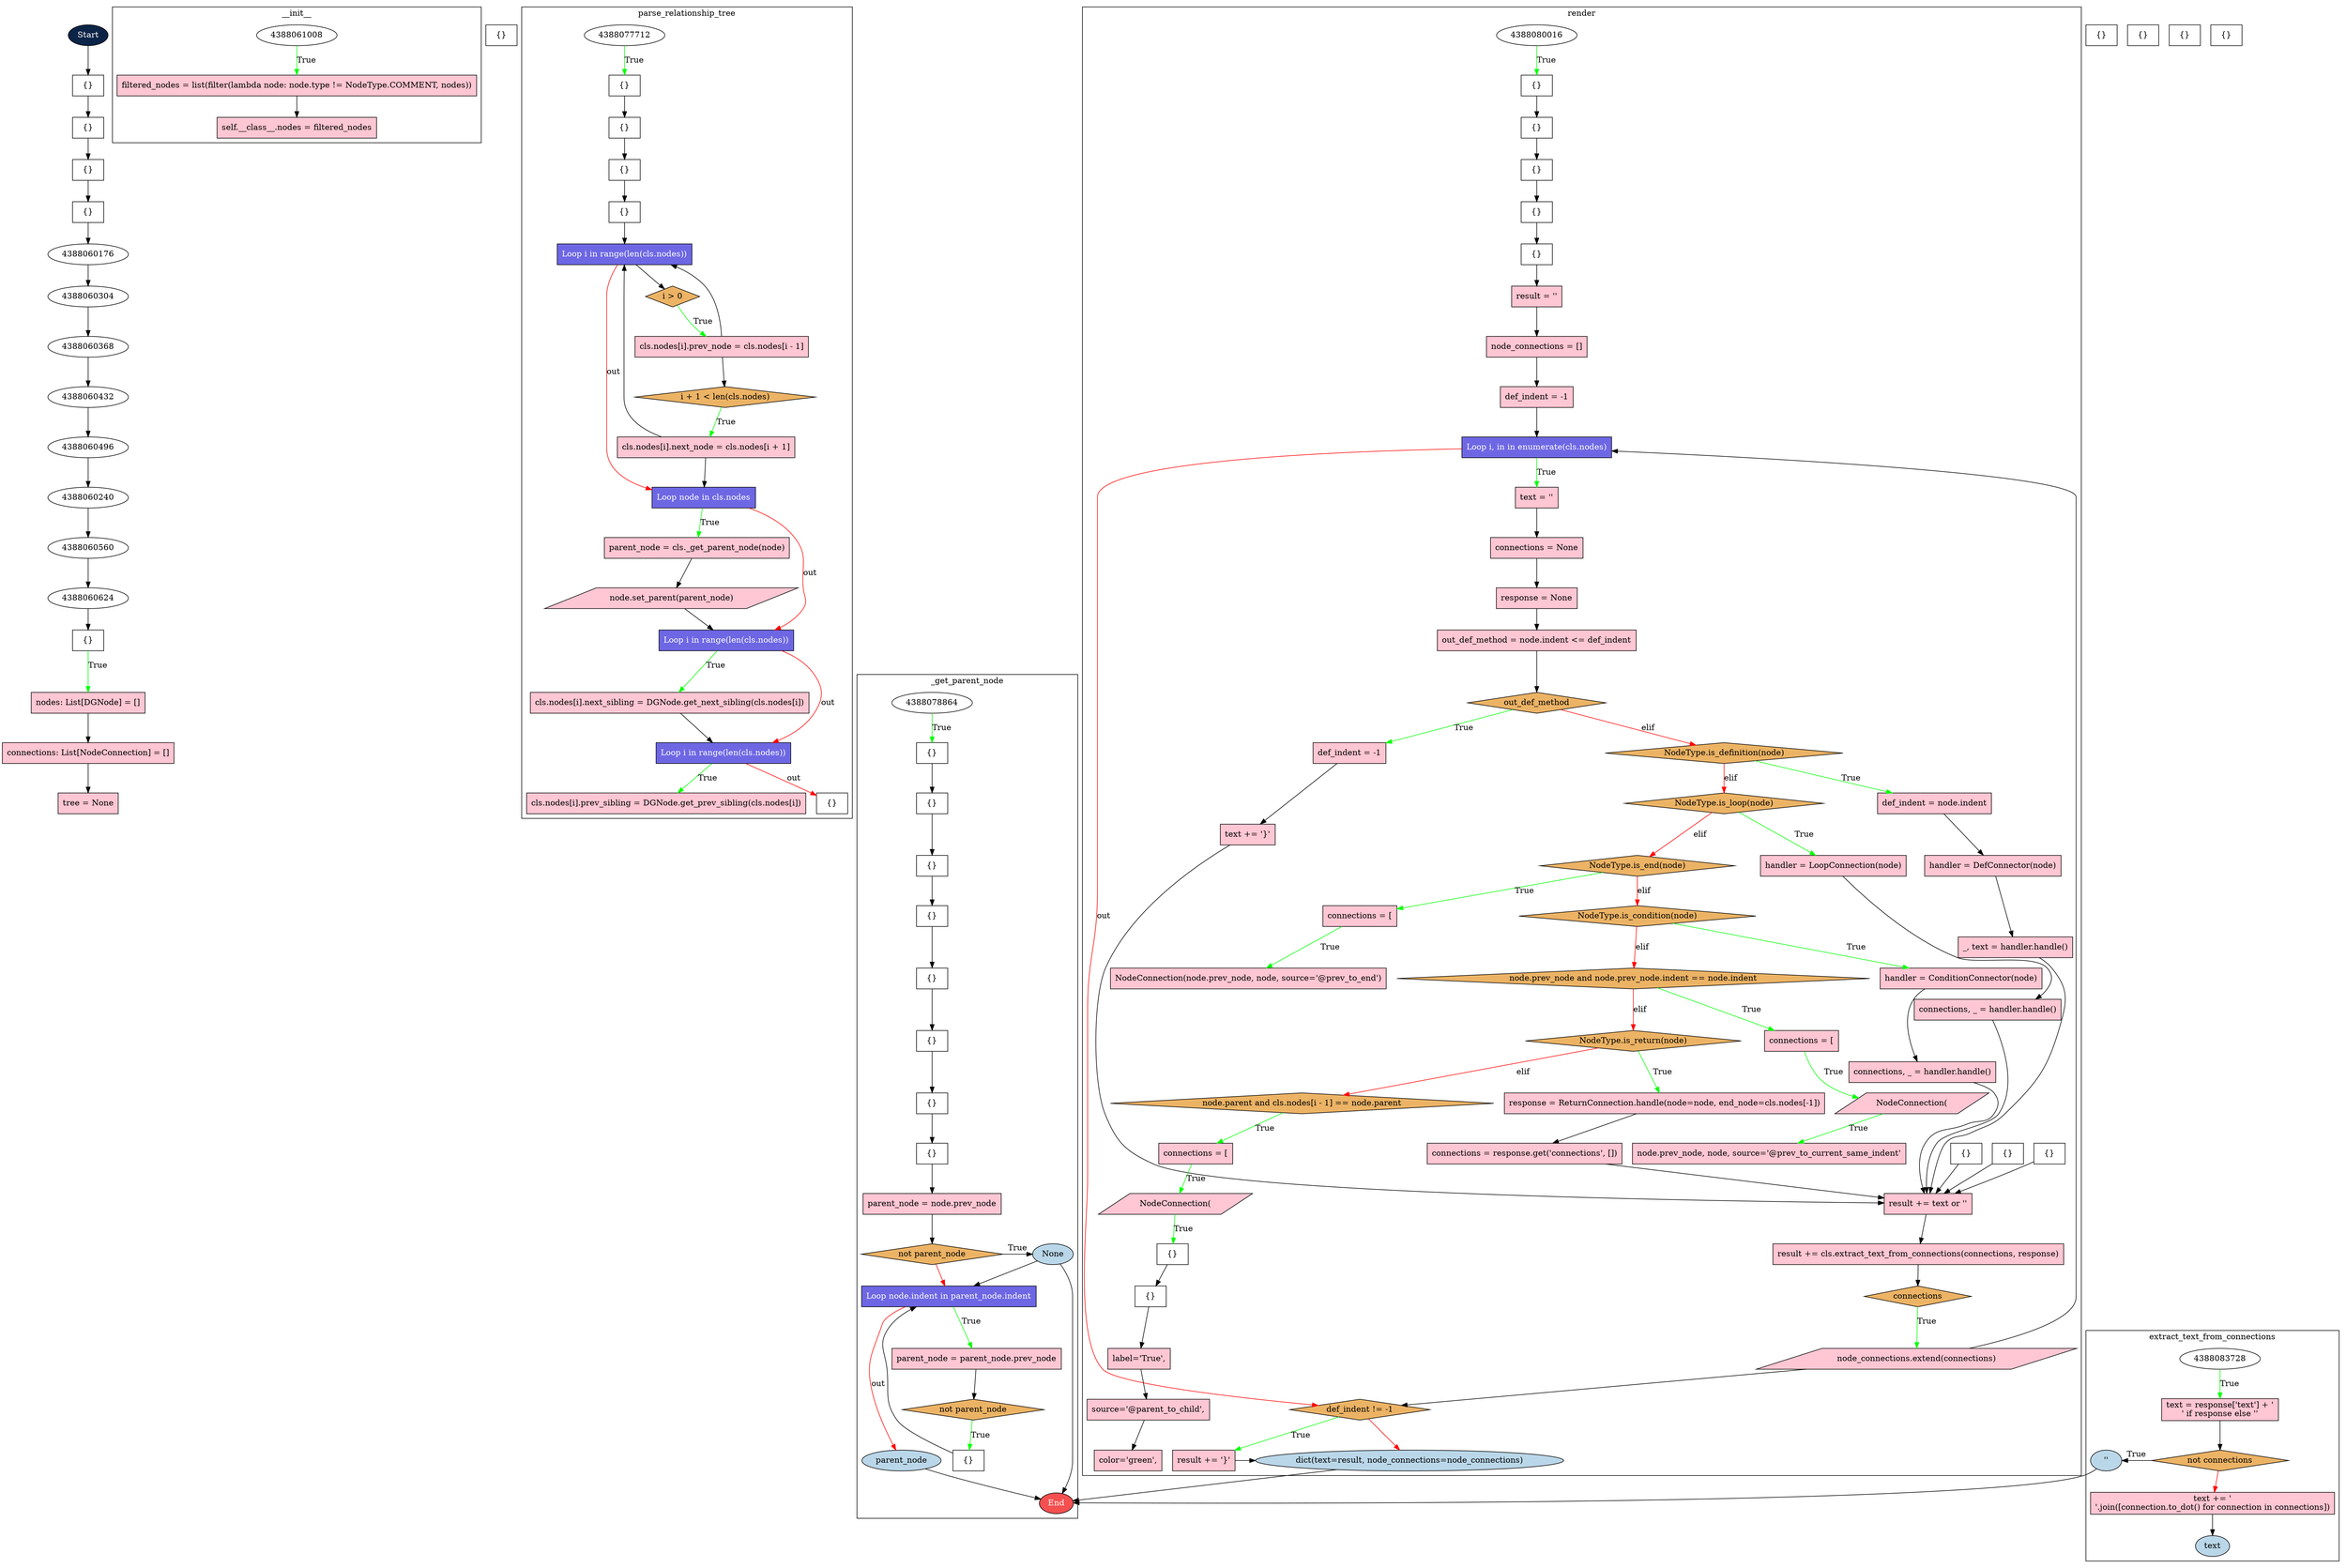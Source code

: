 digraph my_graph {
bgcolor="white"
4388059984 [shape=ellipse] [label="Start"] [type="START"] [style=filled fillcolor="#0B2447" fontcolor=white]
4388059920 [shape=rect] [label="{}"] [type="UNKNOWN"]
4388059664 [shape=rect] [label="{}"] [type="UNKNOWN"]
4388059536 [shape=rect] [label="{}"] [type="UNKNOWN"]
4388060048 [shape=rect] [label="{}"] [type="UNKNOWN"]
4388060752 [shape=rect] [label="{}"] [type="UNKNOWN"]
4388060816 [shape=rect] [label="nodes: List[DGNode] = []"] [type="STATEMENT"] [style=filled fillcolor="#FFC6D3" fontcolor=black]
4388060880 [shape=rect] [label="connections: List[NodeConnection] = []"] [type="STATEMENT"] [style=filled fillcolor="#FFC6D3" fontcolor=black]
4388060944 [shape=rect] [label="tree = None"] [type="STATEMENT"] [style=filled fillcolor="#FFC6D3" fontcolor=black]
4388061008
4388061072 [shape=rect] [label="filtered_nodes = list(filter(lambda node: node.type != NodeType.COMMENT, nodes))"] [type="STATEMENT"] [style=filled fillcolor="#FFC6D3" fontcolor=black]
4388061136 [shape=rect] [label="self.__class__.nodes = filtered_nodes"] [type="STATEMENT"] [style=filled fillcolor="#FFC6D3" fontcolor=black]
4388077648 [shape=rect] [label="{}"] [type="UNKNOWN"]
4388077712
4388077776 [shape=rect] [label="{}"] [type="UNKNOWN"]
4388077840 [shape=rect] [label="{}"] [type="UNKNOWN"]
4388077904 [shape=rect] [label="{}"] [type="UNKNOWN"]
4388077968 [shape=rect] [label="{}"] [type="UNKNOWN"]
4388078032 [shape=rect] [label="Loop i in range(len(cls.nodes))"] [type="LOOP"] [style=filled fillcolor="#6D67E4" fontcolor=white]
4388078096 [shape=diamond] [label="i > 0"] [type="CONDITIONS"] [style=filled fillcolor="#ECB365" fontcolor=black]
4388078160 [shape=rect] [label="cls.nodes[i].prev_node = cls.nodes[i - 1]"] [type="STATEMENT"] [style=filled fillcolor="#FFC6D3" fontcolor=black]
4388078224 [shape=diamond] [label="i + 1 < len(cls.nodes)"] [type="CONDITIONS"] [style=filled fillcolor="#ECB365" fontcolor=black]
4388078288 [shape=rect] [label="cls.nodes[i].next_node = cls.nodes[i + 1]"] [type="STATEMENT"] [style=filled fillcolor="#FFC6D3" fontcolor=black]
4388078352 [shape=rect] [label="Loop node in cls.nodes"] [type="LOOP"] [style=filled fillcolor="#6D67E4" fontcolor=white]
4388078416 [shape=rect] [label="parent_node = cls._get_parent_node(node)"] [type="STATEMENT"] [style=filled fillcolor="#FFC6D3" fontcolor=black]
4388078480 [shape=parallelogram] [label="node.set_parent(parent_node)"] [type="STATEMENT"] [style=filled fillcolor="#FFC6D3" fontcolor=black]
4388078544 [shape=rect] [label="Loop i in range(len(cls.nodes))"] [type="LOOP"] [style=filled fillcolor="#6D67E4" fontcolor=white]
4388078608 [shape=rect] [label="cls.nodes[i].next_sibling = DGNode.get_next_sibling(cls.nodes[i])"] [type="STATEMENT"] [style=filled fillcolor="#FFC6D3" fontcolor=black]
4388078672 [shape=rect] [label="Loop i in range(len(cls.nodes))"] [type="LOOP"] [style=filled fillcolor="#6D67E4" fontcolor=white]
4388078736 [shape=rect] [label="cls.nodes[i].prev_sibling = DGNode.get_prev_sibling(cls.nodes[i])"] [type="STATEMENT"] [style=filled fillcolor="#FFC6D3" fontcolor=black]
4388078800 [shape=rect] [label="{}"] [type="UNKNOWN"]
4388078864
4388078928 [shape=rect] [label="{}"] [type="UNKNOWN"]
4388078992 [shape=rect] [label="{}"] [type="UNKNOWN"]
4388079056 [shape=rect] [label="{}"] [type="UNKNOWN"]
4388079120 [shape=rect] [label="{}"] [type="UNKNOWN"]
4388079184 [shape=rect] [label="{}"] [type="UNKNOWN"]
4388079248 [shape=rect] [label="{}"] [type="UNKNOWN"]
4388079312 [shape=rect] [label="{}"] [type="UNKNOWN"]
4388079376 [shape=rect] [label="{}"] [type="UNKNOWN"]
4388079440 [shape=rect] [label="parent_node = node.prev_node"] [type="STATEMENT"] [style=filled fillcolor="#FFC6D3" fontcolor=black]
4388079504 [shape=diamond] [label="not parent_node"] [type="CONDITIONS"] [style=filled fillcolor="#ECB365" fontcolor=black]
4388079568 [shape=ellipse] [label="None"] [type="RETURN"] [style=filled fillcolor="#BAD7E9" fontcolor=black]
4388079632 [shape=rect] [label="Loop node.indent in parent_node.indent"] [type="LOOP"] [style=filled fillcolor="#6D67E4" fontcolor=white]
4388079696 [shape=rect] [label="parent_node = parent_node.prev_node"] [type="STATEMENT"] [style=filled fillcolor="#FFC6D3" fontcolor=black]
4388079760 [shape=diamond] [label="not parent_node"] [type="CONDITIONS"] [style=filled fillcolor="#ECB365" fontcolor=black]
4388079824 [shape=rect] [label="{}"] [type="UNKNOWN"]
4388079888 [shape=ellipse] [label="parent_node"] [type="RETURN"] [style=filled fillcolor="#BAD7E9" fontcolor=black]
4388079952 [shape=rect] [label="{}"] [type="UNKNOWN"]
4388080016
4388080080 [shape=rect] [label="{}"] [type="UNKNOWN"]
4388080144 [shape=rect] [label="{}"] [type="UNKNOWN"]
4388080208 [shape=rect] [label="{}"] [type="UNKNOWN"]
4388080272 [shape=rect] [label="{}"] [type="UNKNOWN"]
4388080336 [shape=rect] [label="{}"] [type="UNKNOWN"]
4388080400 [shape=rect] [label="result = ''"] [type="STATEMENT"] [style=filled fillcolor="#FFC6D3" fontcolor=black]
4388080464 [shape=rect] [label="node_connections = []"] [type="STATEMENT"] [style=filled fillcolor="#FFC6D3" fontcolor=black]
4388080528 [shape=rect] [label="def_indent = -1"] [type="STATEMENT"] [style=filled fillcolor="#FFC6D3" fontcolor=black]
4388080592 [shape=rect] [label="Loop i, in in enumerate(cls.nodes)"] [type="LOOP"] [style=filled fillcolor="#6D67E4" fontcolor=white]
4388080656 [shape=rect] [label="text = ''"] [type="STATEMENT"] [style=filled fillcolor="#FFC6D3" fontcolor=black]
4388080720 [shape=rect] [label="connections = None"] [type="STATEMENT"] [style=filled fillcolor="#FFC6D3" fontcolor=black]
4388080784 [shape=rect] [label="response = None"] [type="STATEMENT"] [style=filled fillcolor="#FFC6D3" fontcolor=black]
4388080848 [shape=rect] [label="out_def_method = node.indent <= def_indent"] [type="STATEMENT"] [style=filled fillcolor="#FFC6D3" fontcolor=black]
4388080912 [shape=diamond] [label="out_def_method"] [type="CONDITIONS"] [style=filled fillcolor="#ECB365" fontcolor=black]
4388080976 [shape=rect] [label="def_indent = -1"] [type="STATEMENT"] [style=filled fillcolor="#FFC6D3" fontcolor=black]
4388081040 [shape=rect] [label="text += '}'"] [type="STATEMENT"] [style=filled fillcolor="#FFC6D3" fontcolor=black]
4388081104 [shape=diamond] [label="NodeType.is_definition(node)"] [type="CONDITIONS"] [style=filled fillcolor="#ECB365" fontcolor=black]
4388081168 [shape=rect] [label="def_indent = node.indent"] [type="STATEMENT"] [style=filled fillcolor="#FFC6D3" fontcolor=black]
4388081232 [shape=rect] [label="handler = DefConnector(node)"] [type="STATEMENT"] [style=filled fillcolor="#FFC6D3" fontcolor=black]
4388081296 [shape=rect] [label="_, text = handler.handle()"] [type="STATEMENT"] [style=filled fillcolor="#FFC6D3" fontcolor=black]
4388081360 [shape=diamond] [label="NodeType.is_loop(node)"] [type="CONDITIONS"] [style=filled fillcolor="#ECB365" fontcolor=black]
4388081424 [shape=rect] [label="handler = LoopConnection(node)"] [type="STATEMENT"] [style=filled fillcolor="#FFC6D3" fontcolor=black]
4388081488 [shape=rect] [label="connections, _ = handler.handle()"] [type="STATEMENT"] [style=filled fillcolor="#FFC6D3" fontcolor=black]
4388081552 [shape=diamond] [label="NodeType.is_end(node)"] [type="CONDITIONS"] [style=filled fillcolor="#ECB365" fontcolor=black]
4388081616 [shape=rect] [label="connections = ["] [type="STATEMENT"] [style=filled fillcolor="#FFC6D3" fontcolor=black]
4388081680 [shape=rect] [label="NodeConnection(node.prev_node, node, source='@prev_to_end')"] [type="STATEMENT"] [style=filled fillcolor="#FFC6D3" fontcolor=black]
4388081744 [shape=rect] [label="{}"] [type="UNKNOWN"]
4388081808 [shape=diamond] [label="NodeType.is_condition(node)"] [type="CONDITIONS"] [style=filled fillcolor="#ECB365" fontcolor=black]
4388081872 [shape=rect] [label="handler = ConditionConnector(node)"] [type="STATEMENT"] [style=filled fillcolor="#FFC6D3" fontcolor=black]
4388081936 [shape=rect] [label="connections, _ = handler.handle()"] [type="STATEMENT"] [style=filled fillcolor="#FFC6D3" fontcolor=black]
4388082000 [shape=diamond] [label="node.prev_node and node.prev_node.indent == node.indent"] [type="CONDITIONS"] [style=filled fillcolor="#ECB365" fontcolor=black]
4388082064 [shape=rect] [label="connections = ["] [type="STATEMENT"] [style=filled fillcolor="#FFC6D3" fontcolor=black]
4388082128 [shape=parallelogram] [label="NodeConnection("] [type="STATEMENT"] [style=filled fillcolor="#FFC6D3" fontcolor=black]
4388082192 [shape=rect] [label="node.prev_node, node, source='@prev_to_current_same_indent'"] [type="STATEMENT"] [style=filled fillcolor="#FFC6D3" fontcolor=black]
4388082256 [shape=rect] [label="{}"] [type="UNKNOWN"]
4388082320 [shape=rect] [label="{}"] [type="UNKNOWN"]
4388082384 [shape=diamond] [label="NodeType.is_return(node)"] [type="CONDITIONS"] [style=filled fillcolor="#ECB365" fontcolor=black]
4388082448 [shape=rect] [label="response = ReturnConnection.handle(node=node, end_node=cls.nodes[-1])"] [type="STATEMENT"] [style=filled fillcolor="#FFC6D3" fontcolor=black]
4388082512 [shape=rect] [label="connections = response.get('connections', [])"] [type="STATEMENT"] [style=filled fillcolor="#FFC6D3" fontcolor=black]
4388082576 [shape=diamond] [label="node.parent and cls.nodes[i - 1] == node.parent"] [type="CONDITIONS"] [style=filled fillcolor="#ECB365" fontcolor=black]
4388082640 [shape=rect] [label="connections = ["] [type="STATEMENT"] [style=filled fillcolor="#FFC6D3" fontcolor=black]
4388082704 [shape=parallelogram] [label="NodeConnection("] [type="STATEMENT"] [style=filled fillcolor="#FFC6D3" fontcolor=black]
4388082768 [shape=rect] [label="{}"] [type="UNKNOWN"]
4388082832 [shape=rect] [label="{}"] [type="UNKNOWN"]
4388082896 [shape=rect] [label="label='True',"] [type="STATEMENT"] [style=filled fillcolor="#FFC6D3" fontcolor=black]
4388082960 [shape=rect] [label="source='@parent_to_child',"] [type="STATEMENT"] [style=filled fillcolor="#FFC6D3" fontcolor=black]
4388083024 [shape=rect] [label="color='green',"] [type="STATEMENT"] [style=filled fillcolor="#FFC6D3" fontcolor=black]
4388083088 [shape=rect] [label="{}"] [type="UNKNOWN"]
4388083152 [shape=rect] [label="{}"] [type="UNKNOWN"]
4388083216 [shape=rect] [label="result += text or ''"] [type="STATEMENT"] [style=filled fillcolor="#FFC6D3" fontcolor=black]
4388083280 [shape=rect] [label="result += cls.extract_text_from_connections(connections, response)"] [type="STATEMENT"] [style=filled fillcolor="#FFC6D3" fontcolor=black]
4388083344 [shape=diamond] [label="connections"] [type="CONDITIONS"] [style=filled fillcolor="#ECB365" fontcolor=black]
4388083408 [shape=parallelogram] [label="node_connections.extend(connections)"] [type="STATEMENT"] [style=filled fillcolor="#FFC6D3" fontcolor=black]
4388083472 [shape=diamond] [label="def_indent != -1"] [type="CONDITIONS"] [style=filled fillcolor="#ECB365" fontcolor=black]
4388083536 [shape=rect] [label="result += '}'"] [type="STATEMENT"] [style=filled fillcolor="#FFC6D3" fontcolor=black]
4388083600 [shape=ellipse] [label="dict(text=result, node_connections=node_connections)"] [type="RETURN"] [style=filled fillcolor="#BAD7E9" fontcolor=black]
4388083664 [shape=rect] [label="{}"] [type="UNKNOWN"]
4388083728
4388083792 [shape=rect] [label="text = response['text'] + '\n' if response else ''"] [type="STATEMENT"] [style=filled fillcolor="#FFC6D3" fontcolor=black]
4388083856 [shape=diamond] [label="not connections"] [type="CONDITIONS"] [style=filled fillcolor="#ECB365" fontcolor=black]
4388083920 [shape=ellipse] [label="''"] [type="RETURN"] [style=filled fillcolor="#BAD7E9" fontcolor=black]
4388083984 [shape=rect] [label="text += '\n'.join([connection.to_dot() for connection in connections])"] [type="STATEMENT"] [style=filled fillcolor="#FFC6D3" fontcolor=black]
4388084048 [shape=ellipse] [label="text"] [type="RETURN"] [style=filled fillcolor="#BAD7E9" fontcolor=black]
4388084112 [shape=ellipse] [label="End"] [type="END"] [style=filled fillcolor="#F45050" fontcolor=white]
4388059984 -> 4388059920  [source = "@prev_to_current_same_indent : {} ===> ACNode(_info={}, _type='UNKNOWN', _indent=0)"] ;
4388059920 -> 4388059664  [source = "@prev_to_current_same_indent : ACNode(_info={}, _type='UNKNOWN', _indent=0) ===> ACNode(_info={}, _type='UNKNOWN', _indent=0)"] ;
4388059664 -> 4388059536  [source = "@prev_to_current_same_indent : ACNode(_info={}, _type='UNKNOWN', _indent=0) ===> ACNode(_info={}, _type='UNKNOWN', _indent=0)"] ;
4388059536 -> 4388060048  [source = "@prev_to_current_same_indent : ACNode(_info={}, _type='UNKNOWN', _indent=0) ===> ACNode(_info={}, _type='UNKNOWN', _indent=0)"] ;
4388060048 -> 4388060176  [source = "@prev_to_current_same_indent : ACNode(_info={}, _type='UNKNOWN', _indent=0) ===> ACNode(_info={'value': 'from typing import Any, Dict, List, Union'}, _type='IGNORE', _indent=0)"] ;
4388060176 -> 4388060304  [source = "@prev_to_current_same_indent : ACNode(_info={'value': 'from typing import Any, Dict, List, Union'}, _type='IGNORE', _indent=0) ===> ACNode(_info={'value': 'from src.draw_graph.constants.node_types import NodeType'}, _type='IGNORE', _indent=0)"] ;
4388060304 -> 4388060368  [source = "@prev_to_current_same_indent : ACNode(_info={'value': 'from src.draw_graph.constants.node_types import NodeType'}, _type='IGNORE', _indent=0) ===> ACNode(_info={'value': 'from src.draw_graph.models.dg_node import DGNode'}, _type='IGNORE', _indent=0)"] ;
4388060368 -> 4388060432  [source = "@prev_to_current_same_indent : ACNode(_info={'value': 'from src.draw_graph.models.dg_node import DGNode'}, _type='IGNORE', _indent=0) ===> ACNode(_info={'value': 'from src.draw_graph.models.node_connection import NodeConnection'}, _type='IGNORE', _indent=0)"] ;
4388060432 -> 4388060496  [source = "@prev_to_current_same_indent : ACNode(_info={'value': 'from src.draw_graph.models.node_connection import NodeConnection'}, _type='IGNORE', _indent=0) ===> ACNode(_info={'value': 'from src.draw_graph.services.connections.condition_connection import ConditionConnector'}, _type='IGNORE', _indent=0)"] ;
4388060496 -> 4388060240  [source = "@prev_to_current_same_indent : ACNode(_info={'value': 'from src.draw_graph.services.connections.condition_connection import ConditionConnector'}, _type='IGNORE', _indent=0) ===> ACNode(_info={'value': 'from src.draw_graph.services.connections.def_connection import DefConnector'}, _type='IGNORE', _indent=0)"] ;
4388060240 -> 4388060560  [source = "@prev_to_current_same_indent : ACNode(_info={'value': 'from src.draw_graph.services.connections.def_connection import DefConnector'}, _type='IGNORE', _indent=0) ===> ACNode(_info={'value': 'from src.draw_graph.services.connections.loop_connection import LoopConnection'}, _type='IGNORE', _indent=0)"] ;
4388060560 -> 4388060624  [source = "@prev_to_current_same_indent : ACNode(_info={'value': 'from src.draw_graph.services.connections.loop_connection import LoopConnection'}, _type='IGNORE', _indent=0) ===> ACNode(_info={'value': 'from src.draw_graph.services.connections.return_connection import ReturnConnection'}, _type='IGNORE', _indent=0)"] ;
4388060624 -> 4388060752  [source = "@prev_to_current_same_indent : ACNode(_info={'value': 'from src.draw_graph.services.connections.return_connection import ReturnConnection'}, _type='IGNORE', _indent=0) ===> ACNode(_info={}, _type='UNKNOWN', _indent=0)"] ;
4388060752 -> 4388060816 [label = True] [source = "@parent_to_child : ACNode(_info={}, _type='UNKNOWN', _indent=0) ===> ACNode(_info={'type': 'ASSIGN', 'value': 'nodes: List[DGNode] = []'}, _type='STATEMENT', _indent=4)"] [color=green];
4388060816 -> 4388060880  [source = "@prev_to_current_same_indent : ACNode(_info={'type': 'ASSIGN', 'value': 'nodes: List[DGNode] = []'}, _type='STATEMENT', _indent=4) ===> ACNode(_info={'type': 'ASSIGN', 'value': 'connections: List[NodeConnection] = []'}, _type='STATEMENT', _indent=4)"] ;
4388060880 -> 4388060944  [source = "@prev_to_current_same_indent : ACNode(_info={'type': 'ASSIGN', 'value': 'connections: List[NodeConnection] = []'}, _type='STATEMENT', _indent=4) ===> ACNode(_info={'type': 'ASSIGN', 'value': 'tree = None'}, _type='STATEMENT', _indent=4)"] ;
subgraph cluster___init__ {
label = "__init__";
4388061008 -> 4388061072 [label = True] [source = "@parent_to_child : ACNode(_info={'name': '__init__', 'args': ['self']}, _type='DEF', _indent=4) ===> ACNode(_info={'type': 'ASSIGN', 'value': 'filtered_nodes = list(filter(lambda node: node.type != NodeType.COMMENT, nodes))'}, _type='STATEMENT', _indent=8)"] [color=green];
4388061072 -> 4388061136  [source = "@prev_to_current_same_indent : ACNode(_info={'type': 'ASSIGN', 'value': 'filtered_nodes = list(filter(lambda node: node.type != NodeType.COMMENT, nodes))'}, _type='STATEMENT', _indent=8) ===> ACNode(_info={'type': 'ASSIGN', 'value': 'self.__class__.nodes = filtered_nodes'}, _type='STATEMENT', _indent=8)"] ;
}subgraph cluster_parse_relationship_tree {
label = "parse_relationship_tree";
4388077712 -> 4388077776 [label = True] [source = "@parent_to_child : ACNode(_info={'name': 'parse_relationship_tree', 'args': ['cls']}, _type='DEF', _indent=4) ===> ACNode(_info={}, _type='UNKNOWN', _indent=8)"] [color=green];
4388077776 -> 4388077840  [source = "@prev_to_current_same_indent : ACNode(_info={}, _type='UNKNOWN', _indent=8) ===> ACNode(_info={}, _type='UNKNOWN', _indent=8)"] ;
4388077840 -> 4388077904  [source = "@prev_to_current_same_indent : ACNode(_info={}, _type='UNKNOWN', _indent=8) ===> ACNode(_info={}, _type='UNKNOWN', _indent=8)"] ;
4388077904 -> 4388077968  [source = "@prev_to_current_same_indent : ACNode(_info={}, _type='UNKNOWN', _indent=8) ===> ACNode(_info={}, _type='UNKNOWN', _indent=8)"] ;
4388077968 -> 4388078032  [source = "@prev_to_loop : ACNode(_info={}, _type='UNKNOWN', _indent=8) ===> ACNode(_info={'item': 'i', 'list': 'range(len(cls.nodes))'}, _type='LOOP', _indent=8)"] ;

4388078032 -> 4388078352 [label = out] [source = "@loop_to_next : ACNode(_info={'item': 'i', 'list': 'range(len(cls.nodes))'}, _type='LOOP', _indent=8) ===> ACNode(_info={'item': 'node', 'list': 'cls.nodes'}, _type='LOOP', _indent=8)"] [color=red];
4388078032 -> 4388078096  [source = "@if_to_prev_node : ACNode(_info={'item': 'i', 'list': 'range(len(cls.nodes))'}, _type='LOOP', _indent=8) ===> ACNode(_info={'conditions': ['i > 0'], 'type': 'IF'}, _type='CONDITIONS', _indent=12)"] ;

4388078160 -> 4388078032  [source = "@last_child_to_next_sibling : ACNode(_info={'type': 'ASSIGN', 'value': 'cls.nodes[i].prev_node = cls.nodes[i - 1]'}, _type='STATEMENT', _indent=16) ===> ACNode(_info={'item': 'i', 'list': 'range(len(cls.nodes))'}, _type='LOOP', _indent=8)"] ;
4388078096 -> 4388078160 [label = True] [source = "@parent_to_child : ACNode(_info={'conditions': ['i > 0'], 'type': 'IF'}, _type='CONDITIONS', _indent=12) ===> ACNode(_info={'type': 'ASSIGN', 'value': 'cls.nodes[i].prev_node = cls.nodes[i - 1]'}, _type='STATEMENT', _indent=16)"] [color=green];
4388078160 -> 4388078224  [source = "@if_to_prev_node : ACNode(_info={'type': 'ASSIGN', 'value': 'cls.nodes[i].prev_node = cls.nodes[i - 1]'}, _type='STATEMENT', _indent=16) ===> ACNode(_info={'conditions': ['i + 1 < len(cls.nodes)'], 'type': 'IF'}, _type='CONDITIONS', _indent=12)"] ;

4388078288 -> 4388078032  [source = "@last_child_to_next_sibling : ACNode(_info={'type': 'ASSIGN', 'value': 'cls.nodes[i].next_node = cls.nodes[i + 1]'}, _type='STATEMENT', _indent=16) ===> ACNode(_info={'item': 'i', 'list': 'range(len(cls.nodes))'}, _type='LOOP', _indent=8)"] ;
4388078224 -> 4388078288 [label = True] [source = "@parent_to_child : ACNode(_info={'conditions': ['i + 1 < len(cls.nodes)'], 'type': 'IF'}, _type='CONDITIONS', _indent=12) ===> ACNode(_info={'type': 'ASSIGN', 'value': 'cls.nodes[i].next_node = cls.nodes[i + 1]'}, _type='STATEMENT', _indent=16)"] [color=green];
4388078288 -> 4388078352  [source = "@prev_to_loop : ACNode(_info={'type': 'ASSIGN', 'value': 'cls.nodes[i].next_node = cls.nodes[i + 1]'}, _type='STATEMENT', _indent=16) ===> ACNode(_info={'item': 'node', 'list': 'cls.nodes'}, _type='LOOP', _indent=8)"] ;

4388078352 -> 4388078544 [label = out] [source = "@loop_to_next : ACNode(_info={'item': 'node', 'list': 'cls.nodes'}, _type='LOOP', _indent=8) ===> ACNode(_info={'item': 'i', 'list': 'range(len(cls.nodes))'}, _type='LOOP', _indent=8)"] [color=red];
4388078352 -> 4388078416 [label = True] [source = "@parent_to_child : ACNode(_info={'item': 'node', 'list': 'cls.nodes'}, _type='LOOP', _indent=8) ===> ACNode(_info={'type': 'ASSIGN', 'value': 'parent_node = cls._get_parent_node(node)'}, _type='STATEMENT', _indent=12)"] [color=green];
4388078416 -> 4388078480  [source = "@prev_to_current_same_indent : ACNode(_info={'type': 'ASSIGN', 'value': 'parent_node = cls._get_parent_node(node)'}, _type='STATEMENT', _indent=12) ===> ACNode(_info={'type': 'METHOD', 'value': 'node.set_parent(parent_node)'}, _type='STATEMENT', _indent=12)"] ;
4388078480 -> 4388078544  [source = "@prev_to_loop : ACNode(_info={'type': 'METHOD', 'value': 'node.set_parent(parent_node)'}, _type='STATEMENT', _indent=12) ===> ACNode(_info={'item': 'i', 'list': 'range(len(cls.nodes))'}, _type='LOOP', _indent=8)"] ;

4388078544 -> 4388078672 [label = out] [source = "@loop_to_next : ACNode(_info={'item': 'i', 'list': 'range(len(cls.nodes))'}, _type='LOOP', _indent=8) ===> ACNode(_info={'item': 'i', 'list': 'range(len(cls.nodes))'}, _type='LOOP', _indent=8)"] [color=red];
4388078544 -> 4388078608 [label = True] [source = "@parent_to_child : ACNode(_info={'item': 'i', 'list': 'range(len(cls.nodes))'}, _type='LOOP', _indent=8) ===> ACNode(_info={'type': 'ASSIGN', 'value': 'cls.nodes[i].next_sibling = DGNode.get_next_sibling(cls.nodes[i])'}, _type='STATEMENT', _indent=12)"] [color=green];
4388078608 -> 4388078672  [source = "@prev_to_loop : ACNode(_info={'type': 'ASSIGN', 'value': 'cls.nodes[i].next_sibling = DGNode.get_next_sibling(cls.nodes[i])'}, _type='STATEMENT', _indent=12) ===> ACNode(_info={'item': 'i', 'list': 'range(len(cls.nodes))'}, _type='LOOP', _indent=8)"] ;

4388078672 -> 4388078800 [label = out] [source = "@loop_to_next : ACNode(_info={'item': 'i', 'list': 'range(len(cls.nodes))'}, _type='LOOP', _indent=8) ===> ACNode(_info={}, _type='UNKNOWN', _indent=4)"] [color=red];
4388078672 -> 4388078736 [label = True] [source = "@parent_to_child : ACNode(_info={'item': 'i', 'list': 'range(len(cls.nodes))'}, _type='LOOP', _indent=8) ===> ACNode(_info={'type': 'ASSIGN', 'value': 'cls.nodes[i].prev_sibling = DGNode.get_prev_sibling(cls.nodes[i])'}, _type='STATEMENT', _indent=12)"] [color=green];
}subgraph cluster__get_parent_node {
label = "_get_parent_node";
4388078864 -> 4388078928 [label = True] [source = "@parent_to_child : ACNode(_info={'name': '_get_parent_node', 'args': ['cls']}, _type='DEF', _indent=4) ===> ACNode(_info={}, _type='UNKNOWN', _indent=8)"] [color=green];
4388078928 -> 4388078992  [source = "@prev_to_current_same_indent : ACNode(_info={}, _type='UNKNOWN', _indent=8) ===> ACNode(_info={}, _type='UNKNOWN', _indent=8)"] ;
4388078992 -> 4388079056  [source = "@prev_to_current_same_indent : ACNode(_info={}, _type='UNKNOWN', _indent=8) ===> ACNode(_info={}, _type='UNKNOWN', _indent=8)"] ;
4388079056 -> 4388079120  [source = "@prev_to_current_same_indent : ACNode(_info={}, _type='UNKNOWN', _indent=8) ===> ACNode(_info={}, _type='UNKNOWN', _indent=8)"] ;
4388079120 -> 4388079184  [source = "@prev_to_current_same_indent : ACNode(_info={}, _type='UNKNOWN', _indent=8) ===> ACNode(_info={}, _type='UNKNOWN', _indent=8)"] ;
4388079184 -> 4388079248  [source = "@prev_to_current_same_indent : ACNode(_info={}, _type='UNKNOWN', _indent=8) ===> ACNode(_info={}, _type='UNKNOWN', _indent=8)"] ;
4388079248 -> 4388079312  [source = "@prev_to_current_same_indent : ACNode(_info={}, _type='UNKNOWN', _indent=8) ===> ACNode(_info={}, _type='UNKNOWN', _indent=8)"] ;
4388079312 -> 4388079376  [source = "@prev_to_current_same_indent : ACNode(_info={}, _type='UNKNOWN', _indent=8) ===> ACNode(_info={}, _type='UNKNOWN', _indent=8)"] ;
4388079376 -> 4388079440  [source = "@prev_to_current_same_indent : ACNode(_info={}, _type='UNKNOWN', _indent=8) ===> ACNode(_info={'type': 'ASSIGN', 'value': 'parent_node = node.prev_node'}, _type='STATEMENT', _indent=8)"] ;
4388079440 -> 4388079504  [source = "@if_to_prev_node : ACNode(_info={'type': 'ASSIGN', 'value': 'parent_node = node.prev_node'}, _type='STATEMENT', _indent=8) ===> ACNode(_info={'conditions': ['not parent_node'], 'type': 'IF'}, _type='CONDITIONS', _indent=8)"] ;

4388079504 -> 4388079632  [source = "@if_to_next_sibling : ACNode(_info={'conditions': ['not parent_node'], 'type': 'IF'}, _type='CONDITIONS', _indent=8) ===> ACNode(_info={'item': 'node.indent', 'list': 'parent_node.indent'}, _type='LOOP', _indent=8)"] [color=red];
{rank = same; 4388079504; 4388079568;}

4388079568 -> 4388084112  [source = "@return_to_end : ACNode(_info={'name': 'None'}, _type='RETURN', _indent=12) ===> {}"] ;

4388079504 -> 4388079568 [label = True] [source = "@return_2 : ACNode(_info={'conditions': ['not parent_node'], 'type': 'IF'}, _type='CONDITIONS', _indent=8) ===> ACNode(_info={'name': 'None'}, _type='RETURN', _indent=12)"] ;
4388079568 -> 4388079632  [source = "@prev_to_loop : ACNode(_info={'name': 'None'}, _type='RETURN', _indent=12) ===> ACNode(_info={'item': 'node.indent', 'list': 'parent_node.indent'}, _type='LOOP', _indent=8)"] ;

4388079632 -> 4388079888 [label = out] [source = "@loop_to_next : ACNode(_info={'item': 'node.indent', 'list': 'parent_node.indent'}, _type='LOOP', _indent=8) ===> ACNode(_info={'name': 'parent_node'}, _type='RETURN', _indent=8)"] [color=red];
4388079632 -> 4388079696 [label = True] [source = "@parent_to_child : ACNode(_info={'item': 'node.indent', 'list': 'parent_node.indent'}, _type='LOOP', _indent=8) ===> ACNode(_info={'type': 'ASSIGN', 'value': 'parent_node = parent_node.prev_node'}, _type='STATEMENT', _indent=12)"] [color=green];
4388079696 -> 4388079760  [source = "@if_to_prev_node : ACNode(_info={'type': 'ASSIGN', 'value': 'parent_node = parent_node.prev_node'}, _type='STATEMENT', _indent=12) ===> ACNode(_info={'conditions': ['not parent_node'], 'type': 'IF'}, _type='CONDITIONS', _indent=12)"] ;

4388079824 -> 4388079632  [source = "@last_child_to_next_sibling : ACNode(_info={}, _type='UNKNOWN', _indent=16) ===> ACNode(_info={'item': 'node.indent', 'list': 'parent_node.indent'}, _type='LOOP', _indent=8)"] ;
4388079760 -> 4388079824 [label = True] [source = "@parent_to_child : ACNode(_info={'conditions': ['not parent_node'], 'type': 'IF'}, _type='CONDITIONS', _indent=12) ===> ACNode(_info={}, _type='UNKNOWN', _indent=16)"] [color=green];
{rank = same; 4388079824; 4388079888;}

4388079888 -> 4388084112  [source = "@return_to_end : ACNode(_info={'name': 'parent_node'}, _type='RETURN', _indent=8) ===> {}"] ;
}subgraph cluster_render {
label = "render";
4388080016 -> 4388080080 [label = True] [source = "@parent_to_child : ACNode(_info={'name': 'render', 'args': ['cls']}, _type='DEF', _indent=4) ===> ACNode(_info={}, _type='UNKNOWN', _indent=8)"] [color=green];
4388080080 -> 4388080144  [source = "@prev_to_current_same_indent : ACNode(_info={}, _type='UNKNOWN', _indent=8) ===> ACNode(_info={}, _type='UNKNOWN', _indent=8)"] ;
4388080144 -> 4388080208  [source = "@prev_to_current_same_indent : ACNode(_info={}, _type='UNKNOWN', _indent=8) ===> ACNode(_info={}, _type='UNKNOWN', _indent=8)"] ;
4388080208 -> 4388080272  [source = "@prev_to_current_same_indent : ACNode(_info={}, _type='UNKNOWN', _indent=8) ===> ACNode(_info={}, _type='UNKNOWN', _indent=8)"] ;
4388080272 -> 4388080336  [source = "@prev_to_current_same_indent : ACNode(_info={}, _type='UNKNOWN', _indent=8) ===> ACNode(_info={}, _type='UNKNOWN', _indent=8)"] ;
4388080336 -> 4388080400  [source = "@prev_to_current_same_indent : ACNode(_info={}, _type='UNKNOWN', _indent=8) ===> ACNode(_info={'type': 'ASSIGN', 'value': 'result = '''}, _type='STATEMENT', _indent=8)"] ;
4388080400 -> 4388080464  [source = "@prev_to_current_same_indent : ACNode(_info={'type': 'ASSIGN', 'value': 'result = '''}, _type='STATEMENT', _indent=8) ===> ACNode(_info={'type': 'ASSIGN', 'value': 'node_connections = []'}, _type='STATEMENT', _indent=8)"] ;
4388080464 -> 4388080528  [source = "@prev_to_current_same_indent : ACNode(_info={'type': 'ASSIGN', 'value': 'node_connections = []'}, _type='STATEMENT', _indent=8) ===> ACNode(_info={'type': 'ASSIGN', 'value': 'def_indent = -1'}, _type='STATEMENT', _indent=8)"] ;
4388080528 -> 4388080592  [source = "@prev_to_loop : ACNode(_info={'type': 'ASSIGN', 'value': 'def_indent = -1'}, _type='STATEMENT', _indent=8) ===> ACNode(_info={'item': 'i,', 'list': 'in enumerate(cls.nodes)'}, _type='LOOP', _indent=8)"] ;

4388080592 -> 4388083472 [label = out] [source = "@loop_to_next : ACNode(_info={'item': 'i,', 'list': 'in enumerate(cls.nodes)'}, _type='LOOP', _indent=8) ===> ACNode(_info={'conditions': ['def_indent != -1'], 'type': 'IF'}, _type='CONDITIONS', _indent=8)"] [color=red];
4388080592 -> 4388080656 [label = True] [source = "@parent_to_child : ACNode(_info={'item': 'i,', 'list': 'in enumerate(cls.nodes)'}, _type='LOOP', _indent=8) ===> ACNode(_info={'type': 'ASSIGN', 'value': 'text = '''}, _type='STATEMENT', _indent=12)"] [color=green];
4388080656 -> 4388080720  [source = "@prev_to_current_same_indent : ACNode(_info={'type': 'ASSIGN', 'value': 'text = '''}, _type='STATEMENT', _indent=12) ===> ACNode(_info={'type': 'ASSIGN', 'value': 'connections = None'}, _type='STATEMENT', _indent=12)"] ;
4388080720 -> 4388080784  [source = "@prev_to_current_same_indent : ACNode(_info={'type': 'ASSIGN', 'value': 'connections = None'}, _type='STATEMENT', _indent=12) ===> ACNode(_info={'type': 'ASSIGN', 'value': 'response = None'}, _type='STATEMENT', _indent=12)"] ;
4388080784 -> 4388080848  [source = "@prev_to_current_same_indent : ACNode(_info={'type': 'ASSIGN', 'value': 'response = None'}, _type='STATEMENT', _indent=12) ===> ACNode(_info={'type': 'ASSIGN', 'value': 'out_def_method = node.indent <= def_indent'}, _type='STATEMENT', _indent=12)"] ;
4388080848 -> 4388080912  [source = "@if_to_prev_node : ACNode(_info={'type': 'ASSIGN', 'value': 'out_def_method = node.indent <= def_indent'}, _type='STATEMENT', _indent=12) ===> ACNode(_info={'conditions': ['out_def_method'], 'type': 'IF'}, _type='CONDITIONS', _indent=12)"] ;

4388080912 -> 4388081104 [label = elif] [source = "@if_or_if_to_elif : ACNode(_info={'conditions': ['out_def_method'], 'type': 'IF'}, _type='CONDITIONS', _indent=12) ===> ACNode(_info={'conditions': ['NodeType.is_definition(node)'], 'type': 'ELIF'}, _type='CONDITIONS', _indent=12)"] [color=red];

4388081104 -> 4388081360 [label = elif] [source = "@if_or_if_to_elif : ACNode(_info={'conditions': ['NodeType.is_definition(node)'], 'type': 'ELIF'}, _type='CONDITIONS', _indent=12) ===> ACNode(_info={'conditions': ['NodeType.is_loop(node)'], 'type': 'ELIF'}, _type='CONDITIONS', _indent=12)"] [color=red];

4388081360 -> 4388081552 [label = elif] [source = "@if_or_if_to_elif : ACNode(_info={'conditions': ['NodeType.is_loop(node)'], 'type': 'ELIF'}, _type='CONDITIONS', _indent=12) ===> ACNode(_info={'conditions': ['NodeType.is_end(node)'], 'type': 'ELIF'}, _type='CONDITIONS', _indent=12)"] [color=red];

4388081552 -> 4388081808 [label = elif] [source = "@if_or_if_to_elif : ACNode(_info={'conditions': ['NodeType.is_end(node)'], 'type': 'ELIF'}, _type='CONDITIONS', _indent=12) ===> ACNode(_info={'conditions': ['NodeType.is_condition(node)'], 'type': 'ELIF'}, _type='CONDITIONS', _indent=12)"] [color=red];

4388081808 -> 4388082000 [label = elif] [source = "@if_or_if_to_elif : ACNode(_info={'conditions': ['NodeType.is_condition(node)'], 'type': 'ELIF'}, _type='CONDITIONS', _indent=12) ===> ACNode(_info={'conditions': ['node.prev_node and node.prev_node.indent == node.indent'], 'type': 'ELIF'}, _type='CONDITIONS', _indent=12)"] [color=red];

4388082000 -> 4388082384 [label = elif] [source = "@if_or_if_to_elif : ACNode(_info={'conditions': ['node.prev_node and node.prev_node.indent == node.indent'], 'type': 'ELIF'}, _type='CONDITIONS', _indent=12) ===> ACNode(_info={'conditions': ['NodeType.is_return(node)'], 'type': 'ELIF'}, _type='CONDITIONS', _indent=12)"] [color=red];

4388082384 -> 4388082576 [label = elif] [source = "@if_or_if_to_elif : ACNode(_info={'conditions': ['NodeType.is_return(node)'], 'type': 'ELIF'}, _type='CONDITIONS', _indent=12) ===> ACNode(_info={'conditions': ['node.parent and cls.nodes[i - 1] == node.parent'], 'type': 'ELIF'}, _type='CONDITIONS', _indent=12)"] [color=red];

4388081040 -> 4388083216  [source = "@last_child_to_next_sibling : ACNode(_info={'type': 'ASSIGN', 'value': 'text += '}''}, _type='STATEMENT', _indent=16) ===> ACNode(_info={'type': 'ASSIGN', 'value': 'result += text or '''}, _type='STATEMENT', _indent=12)"] ;
4388080912 -> 4388080976 [label = True] [source = "@parent_to_child : ACNode(_info={'conditions': ['out_def_method'], 'type': 'IF'}, _type='CONDITIONS', _indent=12) ===> ACNode(_info={'type': 'ASSIGN', 'value': 'def_indent = -1'}, _type='STATEMENT', _indent=16)"] [color=green];
4388080976 -> 4388081040  [source = "@prev_to_current_same_indent : ACNode(_info={'type': 'ASSIGN', 'value': 'def_indent = -1'}, _type='STATEMENT', _indent=16) ===> ACNode(_info={'type': 'ASSIGN', 'value': 'text += '}''}, _type='STATEMENT', _indent=16)"] ;
4388081296 -> 4388083216  [source = "@last_child_to_next_sibling : ACNode(_info={'type': 'ASSIGN', 'value': '_, text = handler.handle()'}, _type='STATEMENT', _indent=16) ===> ACNode(_info={'type': 'ASSIGN', 'value': 'result += text or '''}, _type='STATEMENT', _indent=12)"] ;
4388081104 -> 4388081168 [label = True] [source = "@parent_to_child : ACNode(_info={'conditions': ['NodeType.is_definition(node)'], 'type': 'ELIF'}, _type='CONDITIONS', _indent=12) ===> ACNode(_info={'type': 'ASSIGN', 'value': 'def_indent = node.indent'}, _type='STATEMENT', _indent=16)"] [color=green];
4388081168 -> 4388081232  [source = "@prev_to_current_same_indent : ACNode(_info={'type': 'ASSIGN', 'value': 'def_indent = node.indent'}, _type='STATEMENT', _indent=16) ===> ACNode(_info={'type': 'ASSIGN', 'value': 'handler = DefConnector(node)'}, _type='STATEMENT', _indent=16)"] ;
4388081232 -> 4388081296  [source = "@prev_to_current_same_indent : ACNode(_info={'type': 'ASSIGN', 'value': 'handler = DefConnector(node)'}, _type='STATEMENT', _indent=16) ===> ACNode(_info={'type': 'ASSIGN', 'value': '_, text = handler.handle()'}, _type='STATEMENT', _indent=16)"] ;
4388081488 -> 4388083216  [source = "@last_child_to_next_sibling : ACNode(_info={'type': 'ASSIGN', 'value': 'connections, _ = handler.handle()'}, _type='STATEMENT', _indent=16) ===> ACNode(_info={'type': 'ASSIGN', 'value': 'result += text or '''}, _type='STATEMENT', _indent=12)"] ;
4388081360 -> 4388081424 [label = True] [source = "@parent_to_child : ACNode(_info={'conditions': ['NodeType.is_loop(node)'], 'type': 'ELIF'}, _type='CONDITIONS', _indent=12) ===> ACNode(_info={'type': 'ASSIGN', 'value': 'handler = LoopConnection(node)'}, _type='STATEMENT', _indent=16)"] [color=green];
4388081424 -> 4388081488  [source = "@prev_to_current_same_indent : ACNode(_info={'type': 'ASSIGN', 'value': 'handler = LoopConnection(node)'}, _type='STATEMENT', _indent=16) ===> ACNode(_info={'type': 'ASSIGN', 'value': 'connections, _ = handler.handle()'}, _type='STATEMENT', _indent=16)"] ;
4388081744 -> 4388083216  [source = "@last_child_to_next_sibling : ACNode(_info={}, _type='UNKNOWN', _indent=16) ===> ACNode(_info={'type': 'ASSIGN', 'value': 'result += text or '''}, _type='STATEMENT', _indent=12)"] ;
4388081552 -> 4388081616 [label = True] [source = "@parent_to_child : ACNode(_info={'conditions': ['NodeType.is_end(node)'], 'type': 'ELIF'}, _type='CONDITIONS', _indent=12) ===> ACNode(_info={'type': 'ASSIGN', 'value': 'connections = ['}, _type='STATEMENT', _indent=16)"] [color=green];
4388081616 -> 4388081680 [label = True] [source = "@parent_to_child : ACNode(_info={'type': 'ASSIGN', 'value': 'connections = ['}, _type='STATEMENT', _indent=16) ===> ACNode(_info={'type': 'ASSIGN', 'value': 'NodeConnection(node.prev_node, node, source='@prev_to_end')'}, _type='STATEMENT', _indent=20)"] [color=green];
4388081936 -> 4388083216  [source = "@last_child_to_next_sibling : ACNode(_info={'type': 'ASSIGN', 'value': 'connections, _ = handler.handle()'}, _type='STATEMENT', _indent=16) ===> ACNode(_info={'type': 'ASSIGN', 'value': 'result += text or '''}, _type='STATEMENT', _indent=12)"] ;
4388081808 -> 4388081872 [label = True] [source = "@parent_to_child : ACNode(_info={'conditions': ['NodeType.is_condition(node)'], 'type': 'ELIF'}, _type='CONDITIONS', _indent=12) ===> ACNode(_info={'type': 'ASSIGN', 'value': 'handler = ConditionConnector(node)'}, _type='STATEMENT', _indent=16)"] [color=green];
4388081872 -> 4388081936  [source = "@prev_to_current_same_indent : ACNode(_info={'type': 'ASSIGN', 'value': 'handler = ConditionConnector(node)'}, _type='STATEMENT', _indent=16) ===> ACNode(_info={'type': 'ASSIGN', 'value': 'connections, _ = handler.handle()'}, _type='STATEMENT', _indent=16)"] ;
4388082320 -> 4388083216  [source = "@last_child_to_next_sibling : ACNode(_info={}, _type='UNKNOWN', _indent=16) ===> ACNode(_info={'type': 'ASSIGN', 'value': 'result += text or '''}, _type='STATEMENT', _indent=12)"] ;
4388082000 -> 4388082064 [label = True] [source = "@parent_to_child : ACNode(_info={'conditions': ['node.prev_node and node.prev_node.indent == node.indent'], 'type': 'ELIF'}, _type='CONDITIONS', _indent=12) ===> ACNode(_info={'type': 'ASSIGN', 'value': 'connections = ['}, _type='STATEMENT', _indent=16)"] [color=green];
4388082064 -> 4388082128 [label = True] [source = "@parent_to_child : ACNode(_info={'type': 'ASSIGN', 'value': 'connections = ['}, _type='STATEMENT', _indent=16) ===> ACNode(_info={'type': 'METHOD', 'value': 'NodeConnection('}, _type='STATEMENT', _indent=20)"] [color=green];
4388082128 -> 4388082192 [label = True] [source = "@parent_to_child : ACNode(_info={'type': 'METHOD', 'value': 'NodeConnection('}, _type='STATEMENT', _indent=20) ===> ACNode(_info={'type': 'ASSIGN', 'value': 'node.prev_node, node, source='@prev_to_current_same_indent''}, _type='STATEMENT', _indent=24)"] [color=green];
4388082512 -> 4388083216  [source = "@last_child_to_next_sibling : ACNode(_info={'type': 'ASSIGN', 'value': 'connections = response.get('connections', [])'}, _type='STATEMENT', _indent=16) ===> ACNode(_info={'type': 'ASSIGN', 'value': 'result += text or '''}, _type='STATEMENT', _indent=12)"] ;
4388082384 -> 4388082448 [label = True] [source = "@parent_to_child : ACNode(_info={'conditions': ['NodeType.is_return(node)'], 'type': 'ELIF'}, _type='CONDITIONS', _indent=12) ===> ACNode(_info={'type': 'ASSIGN', 'value': 'response = ReturnConnection.handle(node=node, end_node=cls.nodes[-1])'}, _type='STATEMENT', _indent=16)"] [color=green];
4388082448 -> 4388082512  [source = "@prev_to_current_same_indent : ACNode(_info={'type': 'ASSIGN', 'value': 'response = ReturnConnection.handle(node=node, end_node=cls.nodes[-1])'}, _type='STATEMENT', _indent=16) ===> ACNode(_info={'type': 'ASSIGN', 'value': 'connections = response.get('connections', [])'}, _type='STATEMENT', _indent=16)"] ;
4388083152 -> 4388083216  [source = "@last_child_to_next_sibling : ACNode(_info={}, _type='UNKNOWN', _indent=16) ===> ACNode(_info={'type': 'ASSIGN', 'value': 'result += text or '''}, _type='STATEMENT', _indent=12)"] ;
4388082576 -> 4388082640 [label = True] [source = "@parent_to_child : ACNode(_info={'conditions': ['node.parent and cls.nodes[i - 1] == node.parent'], 'type': 'ELIF'}, _type='CONDITIONS', _indent=12) ===> ACNode(_info={'type': 'ASSIGN', 'value': 'connections = ['}, _type='STATEMENT', _indent=16)"] [color=green];
4388082640 -> 4388082704 [label = True] [source = "@parent_to_child : ACNode(_info={'type': 'ASSIGN', 'value': 'connections = ['}, _type='STATEMENT', _indent=16) ===> ACNode(_info={'type': 'METHOD', 'value': 'NodeConnection('}, _type='STATEMENT', _indent=20)"] [color=green];
4388082704 -> 4388082768 [label = True] [source = "@parent_to_child : ACNode(_info={'type': 'METHOD', 'value': 'NodeConnection('}, _type='STATEMENT', _indent=20) ===> ACNode(_info={}, _type='UNKNOWN', _indent=24)"] [color=green];
4388082768 -> 4388082832  [source = "@prev_to_current_same_indent : ACNode(_info={}, _type='UNKNOWN', _indent=24) ===> ACNode(_info={}, _type='UNKNOWN', _indent=24)"] ;
4388082832 -> 4388082896  [source = "@prev_to_current_same_indent : ACNode(_info={}, _type='UNKNOWN', _indent=24) ===> ACNode(_info={'type': 'ASSIGN', 'value': 'label='True','}, _type='STATEMENT', _indent=24)"] ;
4388082896 -> 4388082960  [source = "@prev_to_current_same_indent : ACNode(_info={'type': 'ASSIGN', 'value': 'label='True','}, _type='STATEMENT', _indent=24) ===> ACNode(_info={'type': 'ASSIGN', 'value': 'source='@parent_to_child','}, _type='STATEMENT', _indent=24)"] ;
4388082960 -> 4388083024  [source = "@prev_to_current_same_indent : ACNode(_info={'type': 'ASSIGN', 'value': 'source='@parent_to_child','}, _type='STATEMENT', _indent=24) ===> ACNode(_info={'type': 'ASSIGN', 'value': 'color='green','}, _type='STATEMENT', _indent=24)"] ;
4388083216 -> 4388083280  [source = "@prev_to_current_same_indent : ACNode(_info={'type': 'ASSIGN', 'value': 'result += text or '''}, _type='STATEMENT', _indent=12) ===> ACNode(_info={'type': 'ASSIGN', 'value': 'result += cls.extract_text_from_connections(connections, response)'}, _type='STATEMENT', _indent=12)"] ;
4388083280 -> 4388083344  [source = "@if_to_prev_node : ACNode(_info={'type': 'ASSIGN', 'value': 'result += cls.extract_text_from_connections(connections, response)'}, _type='STATEMENT', _indent=12) ===> ACNode(_info={'conditions': ['connections'], 'type': 'IF'}, _type='CONDITIONS', _indent=12)"] ;

4388083408 -> 4388080592  [source = "@last_child_to_next_sibling : ACNode(_info={'type': 'METHOD', 'value': 'node_connections.extend(connections)'}, _type='STATEMENT', _indent=16) ===> ACNode(_info={'item': 'i,', 'list': 'in enumerate(cls.nodes)'}, _type='LOOP', _indent=8)"] ;
4388083344 -> 4388083408 [label = True] [source = "@parent_to_child : ACNode(_info={'conditions': ['connections'], 'type': 'IF'}, _type='CONDITIONS', _indent=12) ===> ACNode(_info={'type': 'METHOD', 'value': 'node_connections.extend(connections)'}, _type='STATEMENT', _indent=16)"] [color=green];
4388083408 -> 4388083472  [source = "@if_to_prev_node : ACNode(_info={'type': 'METHOD', 'value': 'node_connections.extend(connections)'}, _type='STATEMENT', _indent=16) ===> ACNode(_info={'conditions': ['def_indent != -1'], 'type': 'IF'}, _type='CONDITIONS', _indent=8)"] ;

4388083472 -> 4388083600  [source = "@if_to_next_sibling : ACNode(_info={'conditions': ['def_indent != -1'], 'type': 'IF'}, _type='CONDITIONS', _indent=8) ===> ACNode(_info={'name': 'dict(text=result, node_connections=node_connections)'}, _type='RETURN', _indent=8)"] [color=red];

4388083536 -> 4388083600  [source = "@last_child_to_next_sibling : ACNode(_info={'type': 'ASSIGN', 'value': 'result += '}''}, _type='STATEMENT', _indent=12) ===> ACNode(_info={'name': 'dict(text=result, node_connections=node_connections)'}, _type='RETURN', _indent=8)"] ;
4388083472 -> 4388083536 [label = True] [source = "@parent_to_child : ACNode(_info={'conditions': ['def_indent != -1'], 'type': 'IF'}, _type='CONDITIONS', _indent=8) ===> ACNode(_info={'type': 'ASSIGN', 'value': 'result += '}''}, _type='STATEMENT', _indent=12)"] [color=green];
{rank = same; 4388083536; 4388083600;}

4388083600 -> 4388084112  [source = "@return_to_end : ACNode(_info={'name': 'dict(text=result, node_connections=node_connections)'}, _type='RETURN', _indent=8) ===> {}"] ;
}subgraph cluster_extract_text_from_connections {
label = "extract_text_from_connections";
4388083728 -> 4388083792 [label = True] [source = "@parent_to_child : ACNode(_info={'name': 'extract_text_from_connections', 'args': ['cls']}, _type='DEF', _indent=4) ===> ACNode(_info={'type': 'ASSIGN', 'value': 'text = response['text'] + '\\n' if response else '''}, _type='STATEMENT', _indent=8)"] [color=green];
4388083792 -> 4388083856  [source = "@if_to_prev_node : ACNode(_info={'type': 'ASSIGN', 'value': 'text = response['text'] + '\\n' if response else '''}, _type='STATEMENT', _indent=8) ===> ACNode(_info={'conditions': ['not connections'], 'type': 'IF'}, _type='CONDITIONS', _indent=8)"] ;

4388083856 -> 4388083984  [source = "@if_to_next_sibling : ACNode(_info={'conditions': ['not connections'], 'type': 'IF'}, _type='CONDITIONS', _indent=8) ===> ACNode(_info={'type': 'ASSIGN', 'value': 'text += '\\n'.join([connection.to_dot() for connection in connections])'}, _type='STATEMENT', _indent=8)"] [color=red];
{rank = same; 4388083856; 4388083920;}

4388083920 -> 4388084112  [source = "@return_to_end : ACNode(_info={'name': ''''}, _type='RETURN', _indent=12) ===> {}"] ;

4388083856 -> 4388083920 [label = True] [source = "@return_2 : ACNode(_info={'conditions': ['not connections'], 'type': 'IF'}, _type='CONDITIONS', _indent=8) ===> ACNode(_info={'name': ''''}, _type='RETURN', _indent=12)"] ;
4388083984 -> 4388084048  [source = "@prev_to_current_same_indent : ACNode(_info={'type': 'ASSIGN', 'value': 'text += '\\n'.join([connection.to_dot() for connection in connections])'}, _type='STATEMENT', _indent=8) ===> ACNode(_info={'name': 'text'}, _type='RETURN', _indent=8)"] ;
}
}
